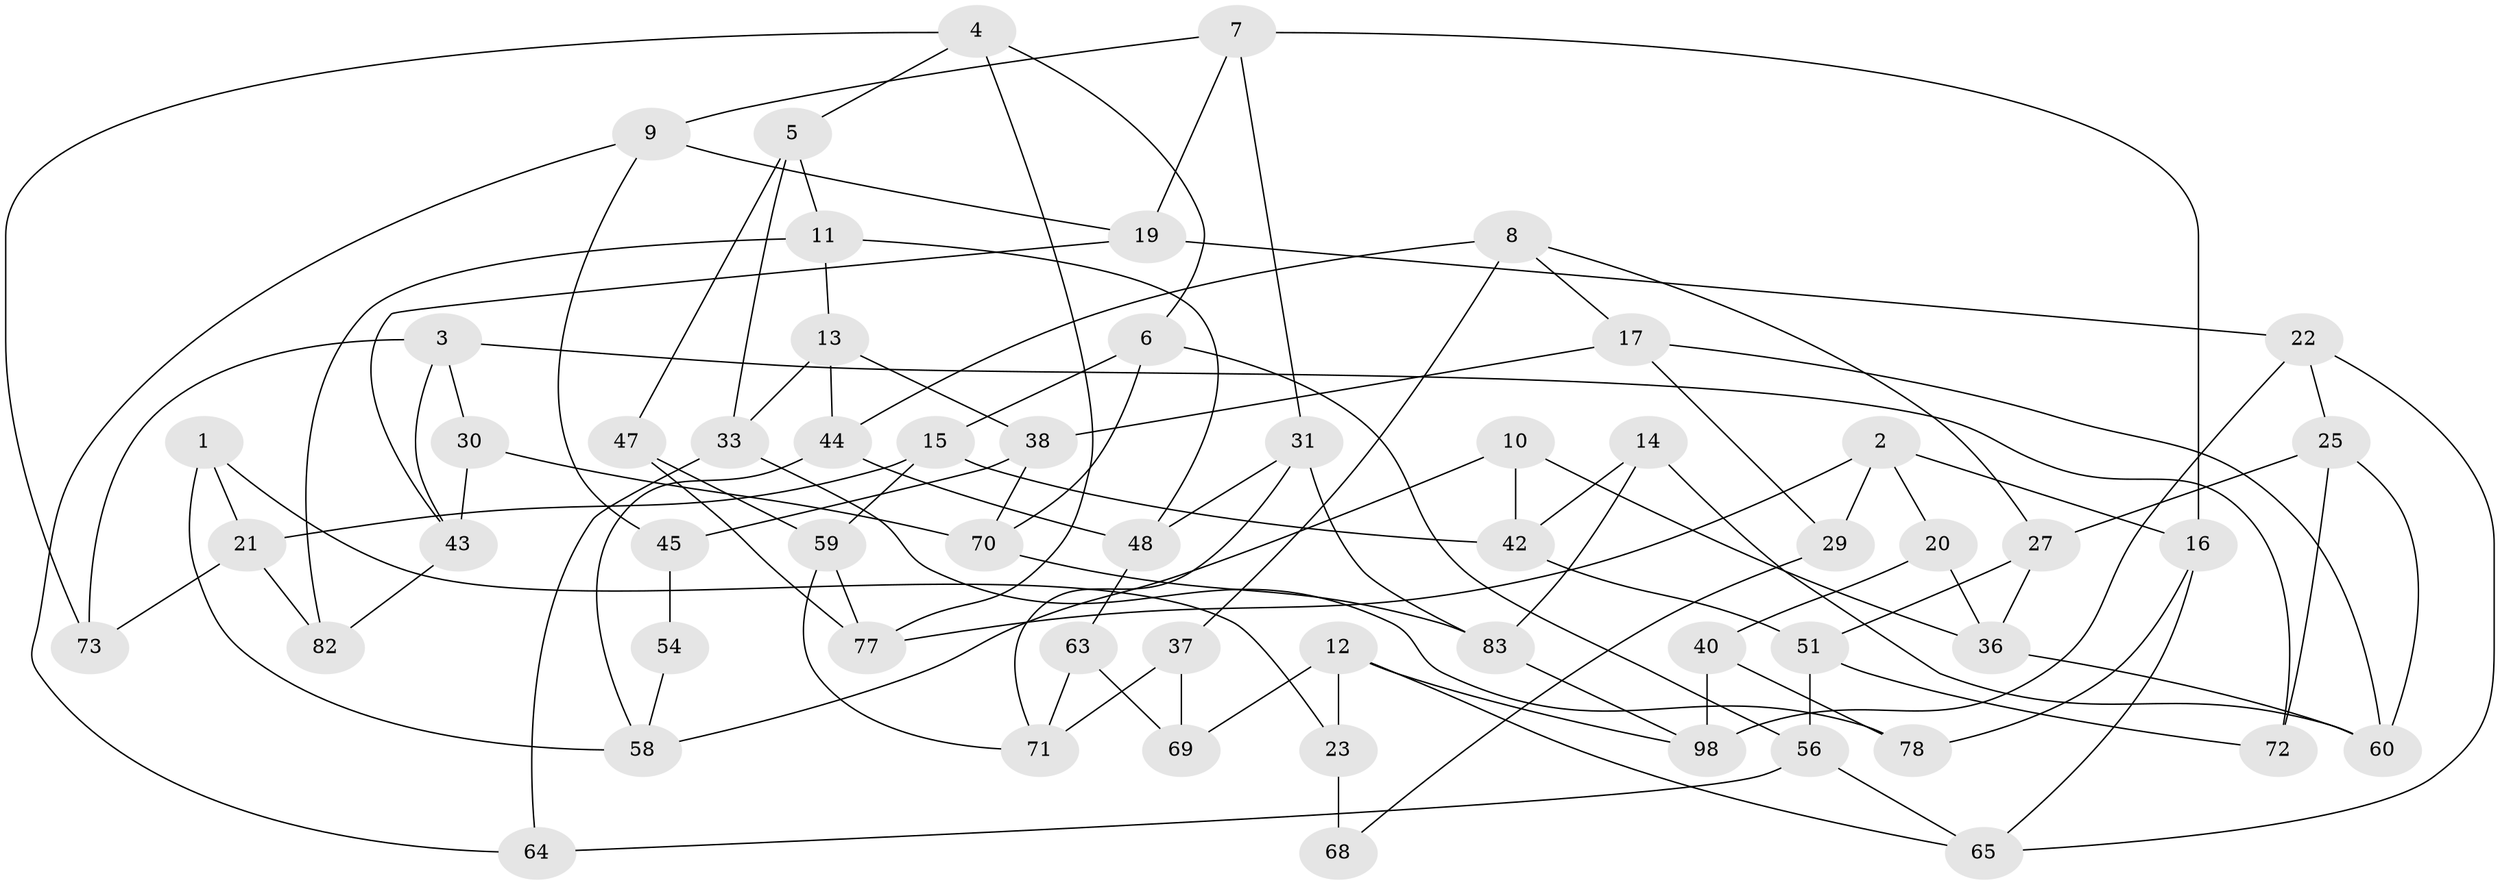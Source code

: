 // original degree distribution, {3: 1.0}
// Generated by graph-tools (version 1.1) at 2025/11/02/21/25 10:11:15]
// undirected, 58 vertices, 105 edges
graph export_dot {
graph [start="1"]
  node [color=gray90,style=filled];
  1;
  2 [super="+84"];
  3 [super="+34"];
  4 [super="+89"];
  5 [super="+26"];
  6 [super="+35"];
  7 [super="+50"];
  8 [super="+28"];
  9 [super="+100"];
  10;
  11 [super="+32"];
  12 [super="+18"];
  13 [super="+93"];
  14;
  15 [super="+55"];
  16 [super="+94"];
  17 [super="+61"];
  19 [super="+24"];
  20;
  21 [super="+46"];
  22 [super="+66"];
  23 [super="+92"];
  25 [super="+80"];
  27 [super="+39"];
  29;
  30;
  31 [super="+97"];
  33 [super="+74"];
  36 [super="+88"];
  37;
  38 [super="+41"];
  40 [super="+62"];
  42 [super="+52"];
  43 [super="+96"];
  44 [super="+76"];
  45 [super="+53"];
  47;
  48 [super="+49"];
  51 [super="+91"];
  54;
  56 [super="+57"];
  58 [super="+67"];
  59 [super="+95"];
  60 [super="+75"];
  63;
  64;
  65 [super="+85"];
  68;
  69;
  70 [super="+87"];
  71 [super="+79"];
  72;
  73;
  77 [super="+86"];
  78 [super="+81"];
  82;
  83 [super="+90"];
  98 [super="+99"];
  1 -- 21;
  1 -- 58;
  1 -- 23;
  2 -- 20;
  2 -- 16;
  2 -- 29;
  2 -- 77;
  3 -- 72;
  3 -- 73;
  3 -- 43;
  3 -- 30;
  4 -- 73;
  4 -- 6;
  4 -- 77;
  4 -- 5;
  5 -- 47;
  5 -- 33;
  5 -- 11;
  6 -- 70;
  6 -- 15;
  6 -- 56;
  7 -- 16;
  7 -- 19;
  7 -- 31;
  7 -- 9;
  8 -- 37;
  8 -- 27;
  8 -- 44;
  8 -- 17;
  9 -- 45;
  9 -- 19;
  9 -- 64;
  10 -- 42;
  10 -- 36;
  10 -- 58;
  11 -- 82;
  11 -- 48;
  11 -- 13;
  12 -- 69;
  12 -- 23;
  12 -- 65;
  12 -- 98;
  13 -- 44;
  13 -- 33;
  13 -- 38;
  14 -- 42;
  14 -- 60;
  14 -- 83;
  15 -- 59;
  15 -- 42;
  15 -- 21;
  16 -- 78;
  16 -- 65;
  17 -- 38;
  17 -- 60;
  17 -- 29;
  19 -- 22;
  19 -- 43;
  20 -- 40;
  20 -- 36;
  21 -- 73;
  21 -- 82;
  22 -- 65;
  22 -- 25;
  22 -- 98;
  23 -- 68 [weight=2];
  25 -- 60;
  25 -- 72;
  25 -- 27;
  27 -- 51;
  27 -- 36;
  29 -- 68;
  30 -- 70;
  30 -- 43;
  31 -- 83;
  31 -- 48;
  31 -- 71;
  33 -- 64;
  33 -- 78;
  36 -- 60;
  37 -- 69;
  37 -- 71;
  38 -- 70;
  38 -- 45;
  40 -- 78 [weight=2];
  40 -- 98;
  42 -- 51;
  43 -- 82;
  44 -- 48;
  44 -- 58;
  45 -- 54 [weight=2];
  47 -- 77;
  47 -- 59;
  48 -- 63;
  51 -- 56;
  51 -- 72;
  54 -- 58;
  56 -- 65;
  56 -- 64;
  59 -- 77;
  59 -- 71;
  63 -- 69;
  63 -- 71;
  70 -- 83;
  83 -- 98;
}
